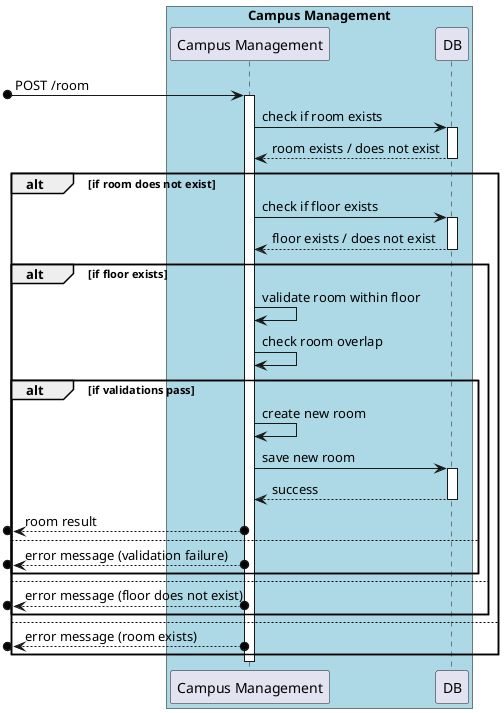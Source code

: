 @startuml SD Lv2

box "Campus Management" #LightBlue
    participant "Campus Management" as campus
    participant "DB" as DB
end box

[o-> campus : POST /room
activate campus

campus -> DB : check if room exists
activate DB
DB --> campus : room exists / does not exist
deactivate DB

alt if room does not exist

    campus -> DB : check if floor exists
    activate DB
    DB --> campus : floor exists / does not exist
    deactivate DB

    alt if floor exists
        campus -> campus : validate room within floor
        campus -> campus : check room overlap

        alt if validations pass
            campus -> campus : create new room

            campus -> DB : save new room
            activate DB
            DB --> campus : success
            deactivate DB

            [o<--o campus : room result
        else
            [o<--o campus : error message (validation failure)
        end
    else
        [o<--o campus : error message (floor does not exist)
    end

else
    [o<--o campus : error message (room exists)
end

deactivate campus

@enduml
